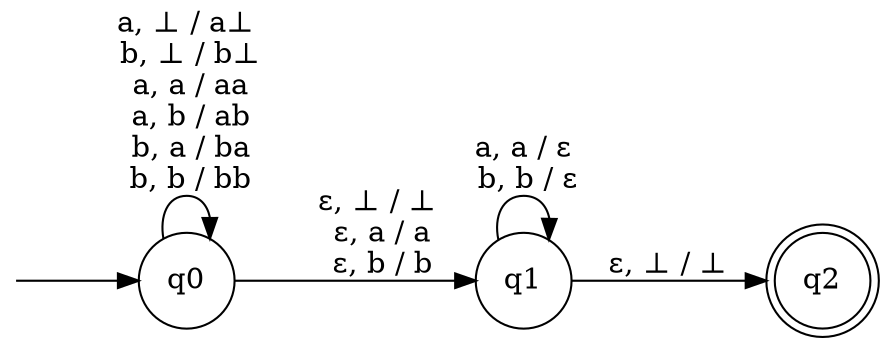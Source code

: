 digraph G {
    rankdir=LR;
	node [shape = point, color=white, fontcolor=white]; start;
	node [shape = circle, color=black, fontcolor=black];
	node [label="q0"] 0;
	node [label="q1"] 1;
	node [shape = doublecircle, label="q2"]; 2;
	
	start -> 0;
	0 -> 1 [label = "&#949;, &#8869; / &#8869;\n &#949;, a / a\n &#949;, b / b"];
	1 -> 2 [label = "&#949;, &#8869; / &#8869;"];
	0 -> 0 [label = "a, &#8869; / a&#8869;\n b, &#8869; / b&#8869;\n a, a / aa\n a, b / ab\n b, a / ba\n b, b / bb\n"];
	1 -> 1 [label = "a, a / &#949;\n b, b / &#949;"];
}